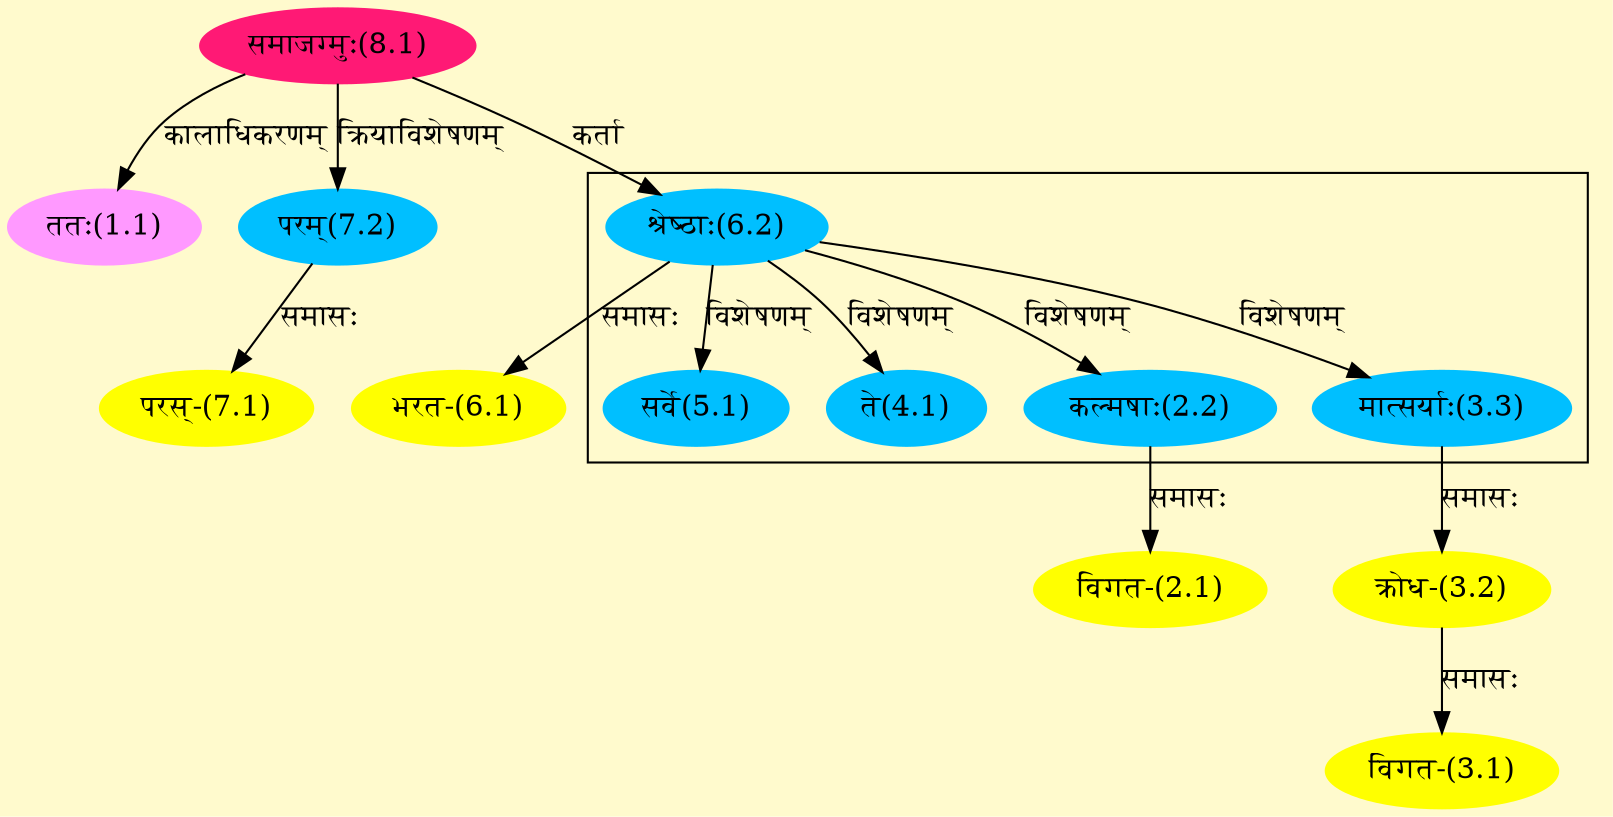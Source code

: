 digraph G{
rankdir=BT;
 compound=true;
 bgcolor="lemonchiffon1";

subgraph cluster_1{
Node2_2 [style=filled, color="#00BFFF" label = "कल्मषाः(2.2)"]
Node6_2 [style=filled, color="#00BFFF" label = "श्रेष्ठाः(6.2)"]
Node3_3 [style=filled, color="#00BFFF" label = "मात्सर्याः(3.3)"]
Node4_1 [style=filled, color="#00BFFF" label = "ते(4.1)"]
Node5_1 [style=filled, color="#00BFFF" label = "सर्वे(5.1)"]

}
Node1_1 [style=filled, color="#FF99FF" label = "ततः(1.1)"]
Node8_1 [style=filled, color="#FF1975" label = "समाजग्मुः(8.1)"]
Node2_1 [style=filled, color="#FFFF00" label = "विगत-(2.1)"]
Node2_2 [style=filled, color="#00BFFF" label = "कल्मषाः(2.2)"]
Node3_1 [style=filled, color="#FFFF00" label = "विगत-(3.1)"]
Node3_2 [style=filled, color="#FFFF00" label = "क्रोध-(3.2)"]
Node3_3 [style=filled, color="#00BFFF" label = "मात्सर्याः(3.3)"]
Node6_1 [style=filled, color="#FFFF00" label = "भरत-(6.1)"]
Node6_2 [style=filled, color="#00BFFF" label = "श्रेष्ठाः(6.2)"]
Node7_1 [style=filled, color="#FFFF00" label = "परस्-(7.1)"]
Node7_2 [style=filled, color="#00BFFF" label = "परम्(7.2)"]
/* Start of Relations section */

Node1_1 -> Node8_1 [  label="कालाधिकरणम्"  dir="back" ]
Node2_1 -> Node2_2 [  label="समासः"  dir="back" ]
Node2_2 -> Node6_2 [  label="विशेषणम्"  dir="back" ]
Node3_1 -> Node3_2 [  label="समासः"  dir="back" ]
Node3_2 -> Node3_3 [  label="समासः"  dir="back" ]
Node3_3 -> Node6_2 [  label="विशेषणम्"  dir="back" ]
Node4_1 -> Node6_2 [  label="विशेषणम्"  dir="back" ]
Node5_1 -> Node6_2 [  label="विशेषणम्"  dir="back" ]
Node6_1 -> Node6_2 [  label="समासः"  dir="back" ]
Node6_2 -> Node8_1 [  label="कर्ता"  dir="back" ]
Node7_1 -> Node7_2 [  label="समासः"  dir="back" ]
Node7_2 -> Node8_1 [  label="क्रियाविशेषणम्"  dir="back" ]
}
